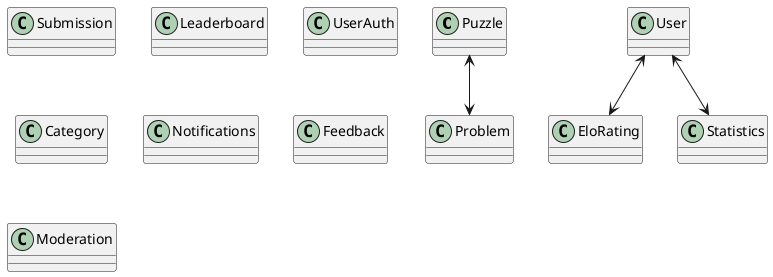 @startuml
'https://plantuml.com/class-diagram

class Puzzle
class User
class EloRating
class Problem
class Submission
class Leaderboard
class UserAuth
class Category
class Notifications
class Feedback
class Moderation
class Statistics

Puzzle <--> Problem
User <--> EloRating
User <--> Statistics

@enduml
